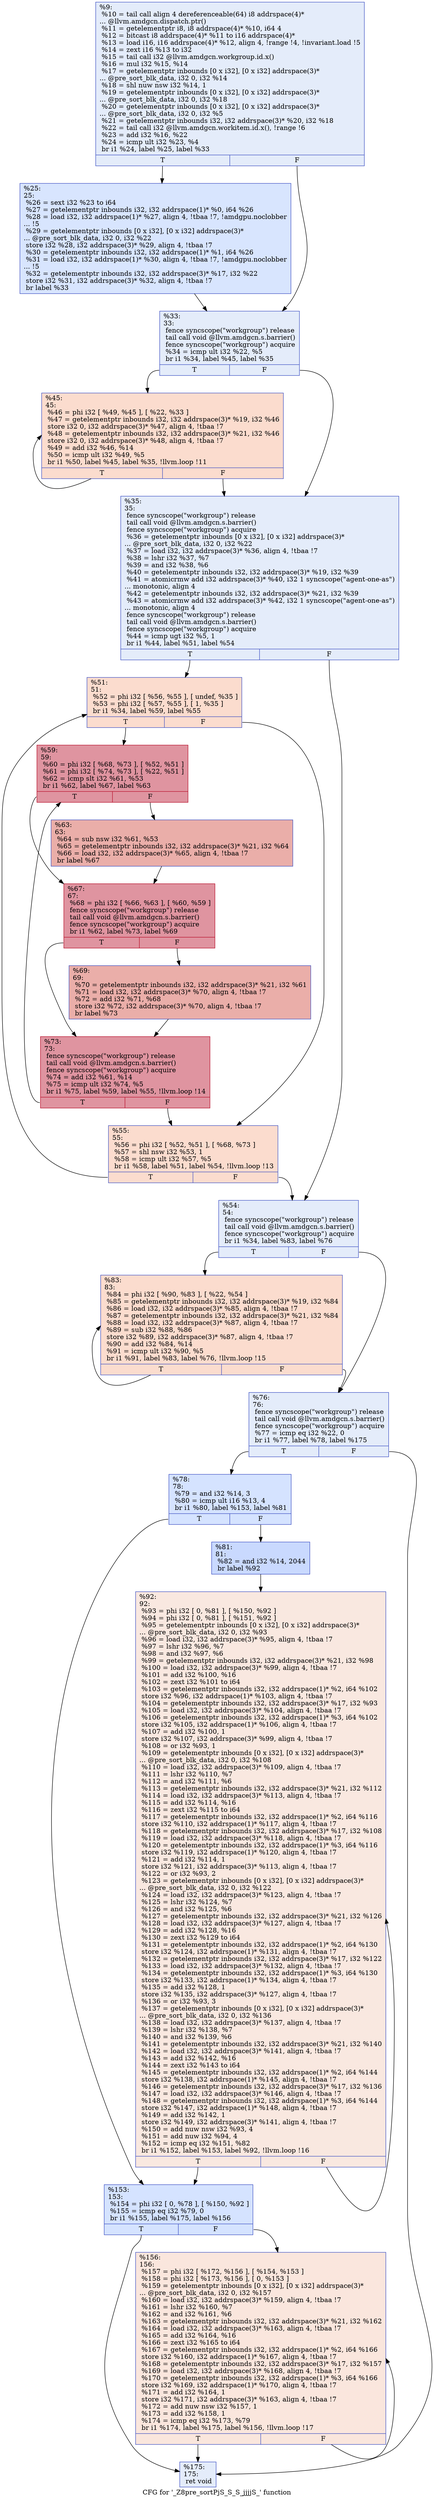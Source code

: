 digraph "CFG for '_Z8pre_sortPjS_S_S_jjjjS_' function" {
	label="CFG for '_Z8pre_sortPjS_S_S_jjjjS_' function";

	Node0x5c6bcd0 [shape=record,color="#3d50c3ff", style=filled, fillcolor="#c1d4f470",label="{%9:\l  %10 = tail call align 4 dereferenceable(64) i8 addrspace(4)*\l... @llvm.amdgcn.dispatch.ptr()\l  %11 = getelementptr i8, i8 addrspace(4)* %10, i64 4\l  %12 = bitcast i8 addrspace(4)* %11 to i16 addrspace(4)*\l  %13 = load i16, i16 addrspace(4)* %12, align 4, !range !4, !invariant.load !5\l  %14 = zext i16 %13 to i32\l  %15 = tail call i32 @llvm.amdgcn.workgroup.id.x()\l  %16 = mul i32 %15, %14\l  %17 = getelementptr inbounds [0 x i32], [0 x i32] addrspace(3)*\l... @pre_sort_blk_data, i32 0, i32 %14\l  %18 = shl nuw nsw i32 %14, 1\l  %19 = getelementptr inbounds [0 x i32], [0 x i32] addrspace(3)*\l... @pre_sort_blk_data, i32 0, i32 %18\l  %20 = getelementptr inbounds [0 x i32], [0 x i32] addrspace(3)*\l... @pre_sort_blk_data, i32 0, i32 %5\l  %21 = getelementptr inbounds i32, i32 addrspace(3)* %20, i32 %18\l  %22 = tail call i32 @llvm.amdgcn.workitem.id.x(), !range !6\l  %23 = add i32 %16, %22\l  %24 = icmp ult i32 %23, %4\l  br i1 %24, label %25, label %33\l|{<s0>T|<s1>F}}"];
	Node0x5c6bcd0:s0 -> Node0x5c6e690;
	Node0x5c6bcd0:s1 -> Node0x5c6e720;
	Node0x5c6e690 [shape=record,color="#3d50c3ff", style=filled, fillcolor="#a7c5fe70",label="{%25:\l25:                                               \l  %26 = sext i32 %23 to i64\l  %27 = getelementptr inbounds i32, i32 addrspace(1)* %0, i64 %26\l  %28 = load i32, i32 addrspace(1)* %27, align 4, !tbaa !7, !amdgpu.noclobber\l... !5\l  %29 = getelementptr inbounds [0 x i32], [0 x i32] addrspace(3)*\l... @pre_sort_blk_data, i32 0, i32 %22\l  store i32 %28, i32 addrspace(3)* %29, align 4, !tbaa !7\l  %30 = getelementptr inbounds i32, i32 addrspace(1)* %1, i64 %26\l  %31 = load i32, i32 addrspace(1)* %30, align 4, !tbaa !7, !amdgpu.noclobber\l... !5\l  %32 = getelementptr inbounds i32, i32 addrspace(3)* %17, i32 %22\l  store i32 %31, i32 addrspace(3)* %32, align 4, !tbaa !7\l  br label %33\l}"];
	Node0x5c6e690 -> Node0x5c6e720;
	Node0x5c6e720 [shape=record,color="#3d50c3ff", style=filled, fillcolor="#c1d4f470",label="{%33:\l33:                                               \l  fence syncscope(\"workgroup\") release\l  tail call void @llvm.amdgcn.s.barrier()\l  fence syncscope(\"workgroup\") acquire\l  %34 = icmp ult i32 %22, %5\l  br i1 %34, label %45, label %35\l|{<s0>T|<s1>F}}"];
	Node0x5c6e720:s0 -> Node0x5c70000;
	Node0x5c6e720:s1 -> Node0x5c70090;
	Node0x5c70090 [shape=record,color="#3d50c3ff", style=filled, fillcolor="#c1d4f470",label="{%35:\l35:                                               \l  fence syncscope(\"workgroup\") release\l  tail call void @llvm.amdgcn.s.barrier()\l  fence syncscope(\"workgroup\") acquire\l  %36 = getelementptr inbounds [0 x i32], [0 x i32] addrspace(3)*\l... @pre_sort_blk_data, i32 0, i32 %22\l  %37 = load i32, i32 addrspace(3)* %36, align 4, !tbaa !7\l  %38 = lshr i32 %37, %7\l  %39 = and i32 %38, %6\l  %40 = getelementptr inbounds i32, i32 addrspace(3)* %19, i32 %39\l  %41 = atomicrmw add i32 addrspace(3)* %40, i32 1 syncscope(\"agent-one-as\")\l... monotonic, align 4\l  %42 = getelementptr inbounds i32, i32 addrspace(3)* %21, i32 %39\l  %43 = atomicrmw add i32 addrspace(3)* %42, i32 1 syncscope(\"agent-one-as\")\l... monotonic, align 4\l  fence syncscope(\"workgroup\") release\l  tail call void @llvm.amdgcn.s.barrier()\l  fence syncscope(\"workgroup\") acquire\l  %44 = icmp ugt i32 %5, 1\l  br i1 %44, label %51, label %54\l|{<s0>T|<s1>F}}"];
	Node0x5c70090:s0 -> Node0x5c70a30;
	Node0x5c70090:s1 -> Node0x5c70a80;
	Node0x5c70000 [shape=record,color="#3d50c3ff", style=filled, fillcolor="#f7af9170",label="{%45:\l45:                                               \l  %46 = phi i32 [ %49, %45 ], [ %22, %33 ]\l  %47 = getelementptr inbounds i32, i32 addrspace(3)* %19, i32 %46\l  store i32 0, i32 addrspace(3)* %47, align 4, !tbaa !7\l  %48 = getelementptr inbounds i32, i32 addrspace(3)* %21, i32 %46\l  store i32 0, i32 addrspace(3)* %48, align 4, !tbaa !7\l  %49 = add i32 %46, %14\l  %50 = icmp ult i32 %49, %5\l  br i1 %50, label %45, label %35, !llvm.loop !11\l|{<s0>T|<s1>F}}"];
	Node0x5c70000:s0 -> Node0x5c70000;
	Node0x5c70000:s1 -> Node0x5c70090;
	Node0x5c70a30 [shape=record,color="#3d50c3ff", style=filled, fillcolor="#f7af9170",label="{%51:\l51:                                               \l  %52 = phi i32 [ %56, %55 ], [ undef, %35 ]\l  %53 = phi i32 [ %57, %55 ], [ 1, %35 ]\l  br i1 %34, label %59, label %55\l|{<s0>T|<s1>F}}"];
	Node0x5c70a30:s0 -> Node0x5c71810;
	Node0x5c70a30:s1 -> Node0x5c711d0;
	Node0x5c70a80 [shape=record,color="#3d50c3ff", style=filled, fillcolor="#c1d4f470",label="{%54:\l54:                                               \l  fence syncscope(\"workgroup\") release\l  tail call void @llvm.amdgcn.s.barrier()\l  fence syncscope(\"workgroup\") acquire\l  br i1 %34, label %83, label %76\l|{<s0>T|<s1>F}}"];
	Node0x5c70a80:s0 -> Node0x5c71af0;
	Node0x5c70a80:s1 -> Node0x5c71b40;
	Node0x5c711d0 [shape=record,color="#3d50c3ff", style=filled, fillcolor="#f7af9170",label="{%55:\l55:                                               \l  %56 = phi i32 [ %52, %51 ], [ %68, %73 ]\l  %57 = shl nsw i32 %53, 1\l  %58 = icmp ult i32 %57, %5\l  br i1 %58, label %51, label %54, !llvm.loop !13\l|{<s0>T|<s1>F}}"];
	Node0x5c711d0:s0 -> Node0x5c70a30;
	Node0x5c711d0:s1 -> Node0x5c70a80;
	Node0x5c71810 [shape=record,color="#b70d28ff", style=filled, fillcolor="#b70d2870",label="{%59:\l59:                                               \l  %60 = phi i32 [ %68, %73 ], [ %52, %51 ]\l  %61 = phi i32 [ %74, %73 ], [ %22, %51 ]\l  %62 = icmp slt i32 %61, %53\l  br i1 %62, label %67, label %63\l|{<s0>T|<s1>F}}"];
	Node0x5c71810:s0 -> Node0x5c72240;
	Node0x5c71810:s1 -> Node0x5c722d0;
	Node0x5c722d0 [shape=record,color="#3d50c3ff", style=filled, fillcolor="#d0473d70",label="{%63:\l63:                                               \l  %64 = sub nsw i32 %61, %53\l  %65 = getelementptr inbounds i32, i32 addrspace(3)* %21, i32 %64\l  %66 = load i32, i32 addrspace(3)* %65, align 4, !tbaa !7\l  br label %67\l}"];
	Node0x5c722d0 -> Node0x5c72240;
	Node0x5c72240 [shape=record,color="#b70d28ff", style=filled, fillcolor="#b70d2870",label="{%67:\l67:                                               \l  %68 = phi i32 [ %66, %63 ], [ %60, %59 ]\l  fence syncscope(\"workgroup\") release\l  tail call void @llvm.amdgcn.s.barrier()\l  fence syncscope(\"workgroup\") acquire\l  br i1 %62, label %73, label %69\l|{<s0>T|<s1>F}}"];
	Node0x5c72240:s0 -> Node0x5c71c80;
	Node0x5c72240:s1 -> Node0x5c72a80;
	Node0x5c72a80 [shape=record,color="#3d50c3ff", style=filled, fillcolor="#d0473d70",label="{%69:\l69:                                               \l  %70 = getelementptr inbounds i32, i32 addrspace(3)* %21, i32 %61\l  %71 = load i32, i32 addrspace(3)* %70, align 4, !tbaa !7\l  %72 = add i32 %71, %68\l  store i32 %72, i32 addrspace(3)* %70, align 4, !tbaa !7\l  br label %73\l}"];
	Node0x5c72a80 -> Node0x5c71c80;
	Node0x5c71c80 [shape=record,color="#b70d28ff", style=filled, fillcolor="#b70d2870",label="{%73:\l73:                                               \l  fence syncscope(\"workgroup\") release\l  tail call void @llvm.amdgcn.s.barrier()\l  fence syncscope(\"workgroup\") acquire\l  %74 = add i32 %61, %14\l  %75 = icmp ult i32 %74, %5\l  br i1 %75, label %59, label %55, !llvm.loop !14\l|{<s0>T|<s1>F}}"];
	Node0x5c71c80:s0 -> Node0x5c71810;
	Node0x5c71c80:s1 -> Node0x5c711d0;
	Node0x5c71b40 [shape=record,color="#3d50c3ff", style=filled, fillcolor="#c1d4f470",label="{%76:\l76:                                               \l  fence syncscope(\"workgroup\") release\l  tail call void @llvm.amdgcn.s.barrier()\l  fence syncscope(\"workgroup\") acquire\l  %77 = icmp eq i32 %22, 0\l  br i1 %77, label %78, label %175\l|{<s0>T|<s1>F}}"];
	Node0x5c71b40:s0 -> Node0x5c733e0;
	Node0x5c71b40:s1 -> Node0x5c73430;
	Node0x5c733e0 [shape=record,color="#3d50c3ff", style=filled, fillcolor="#a1c0ff70",label="{%78:\l78:                                               \l  %79 = and i32 %14, 3\l  %80 = icmp ult i16 %13, 4\l  br i1 %80, label %153, label %81\l|{<s0>T|<s1>F}}"];
	Node0x5c733e0:s0 -> Node0x5c73650;
	Node0x5c733e0:s1 -> Node0x5c736a0;
	Node0x5c736a0 [shape=record,color="#3d50c3ff", style=filled, fillcolor="#85a8fc70",label="{%81:\l81:                                               \l  %82 = and i32 %14, 2044\l  br label %92\l}"];
	Node0x5c736a0 -> Node0x5c73830;
	Node0x5c71af0 [shape=record,color="#3d50c3ff", style=filled, fillcolor="#f7af9170",label="{%83:\l83:                                               \l  %84 = phi i32 [ %90, %83 ], [ %22, %54 ]\l  %85 = getelementptr inbounds i32, i32 addrspace(3)* %19, i32 %84\l  %86 = load i32, i32 addrspace(3)* %85, align 4, !tbaa !7\l  %87 = getelementptr inbounds i32, i32 addrspace(3)* %21, i32 %84\l  %88 = load i32, i32 addrspace(3)* %87, align 4, !tbaa !7\l  %89 = sub i32 %88, %86\l  store i32 %89, i32 addrspace(3)* %87, align 4, !tbaa !7\l  %90 = add i32 %84, %14\l  %91 = icmp ult i32 %90, %5\l  br i1 %91, label %83, label %76, !llvm.loop !15\l|{<s0>T|<s1>F}}"];
	Node0x5c71af0:s0 -> Node0x5c71af0;
	Node0x5c71af0:s1 -> Node0x5c71b40;
	Node0x5c73830 [shape=record,color="#3d50c3ff", style=filled, fillcolor="#f1ccb870",label="{%92:\l92:                                               \l  %93 = phi i32 [ 0, %81 ], [ %150, %92 ]\l  %94 = phi i32 [ 0, %81 ], [ %151, %92 ]\l  %95 = getelementptr inbounds [0 x i32], [0 x i32] addrspace(3)*\l... @pre_sort_blk_data, i32 0, i32 %93\l  %96 = load i32, i32 addrspace(3)* %95, align 4, !tbaa !7\l  %97 = lshr i32 %96, %7\l  %98 = and i32 %97, %6\l  %99 = getelementptr inbounds i32, i32 addrspace(3)* %21, i32 %98\l  %100 = load i32, i32 addrspace(3)* %99, align 4, !tbaa !7\l  %101 = add i32 %100, %16\l  %102 = zext i32 %101 to i64\l  %103 = getelementptr inbounds i32, i32 addrspace(1)* %2, i64 %102\l  store i32 %96, i32 addrspace(1)* %103, align 4, !tbaa !7\l  %104 = getelementptr inbounds i32, i32 addrspace(3)* %17, i32 %93\l  %105 = load i32, i32 addrspace(3)* %104, align 4, !tbaa !7\l  %106 = getelementptr inbounds i32, i32 addrspace(1)* %3, i64 %102\l  store i32 %105, i32 addrspace(1)* %106, align 4, !tbaa !7\l  %107 = add i32 %100, 1\l  store i32 %107, i32 addrspace(3)* %99, align 4, !tbaa !7\l  %108 = or i32 %93, 1\l  %109 = getelementptr inbounds [0 x i32], [0 x i32] addrspace(3)*\l... @pre_sort_blk_data, i32 0, i32 %108\l  %110 = load i32, i32 addrspace(3)* %109, align 4, !tbaa !7\l  %111 = lshr i32 %110, %7\l  %112 = and i32 %111, %6\l  %113 = getelementptr inbounds i32, i32 addrspace(3)* %21, i32 %112\l  %114 = load i32, i32 addrspace(3)* %113, align 4, !tbaa !7\l  %115 = add i32 %114, %16\l  %116 = zext i32 %115 to i64\l  %117 = getelementptr inbounds i32, i32 addrspace(1)* %2, i64 %116\l  store i32 %110, i32 addrspace(1)* %117, align 4, !tbaa !7\l  %118 = getelementptr inbounds i32, i32 addrspace(3)* %17, i32 %108\l  %119 = load i32, i32 addrspace(3)* %118, align 4, !tbaa !7\l  %120 = getelementptr inbounds i32, i32 addrspace(1)* %3, i64 %116\l  store i32 %119, i32 addrspace(1)* %120, align 4, !tbaa !7\l  %121 = add i32 %114, 1\l  store i32 %121, i32 addrspace(3)* %113, align 4, !tbaa !7\l  %122 = or i32 %93, 2\l  %123 = getelementptr inbounds [0 x i32], [0 x i32] addrspace(3)*\l... @pre_sort_blk_data, i32 0, i32 %122\l  %124 = load i32, i32 addrspace(3)* %123, align 4, !tbaa !7\l  %125 = lshr i32 %124, %7\l  %126 = and i32 %125, %6\l  %127 = getelementptr inbounds i32, i32 addrspace(3)* %21, i32 %126\l  %128 = load i32, i32 addrspace(3)* %127, align 4, !tbaa !7\l  %129 = add i32 %128, %16\l  %130 = zext i32 %129 to i64\l  %131 = getelementptr inbounds i32, i32 addrspace(1)* %2, i64 %130\l  store i32 %124, i32 addrspace(1)* %131, align 4, !tbaa !7\l  %132 = getelementptr inbounds i32, i32 addrspace(3)* %17, i32 %122\l  %133 = load i32, i32 addrspace(3)* %132, align 4, !tbaa !7\l  %134 = getelementptr inbounds i32, i32 addrspace(1)* %3, i64 %130\l  store i32 %133, i32 addrspace(1)* %134, align 4, !tbaa !7\l  %135 = add i32 %128, 1\l  store i32 %135, i32 addrspace(3)* %127, align 4, !tbaa !7\l  %136 = or i32 %93, 3\l  %137 = getelementptr inbounds [0 x i32], [0 x i32] addrspace(3)*\l... @pre_sort_blk_data, i32 0, i32 %136\l  %138 = load i32, i32 addrspace(3)* %137, align 4, !tbaa !7\l  %139 = lshr i32 %138, %7\l  %140 = and i32 %139, %6\l  %141 = getelementptr inbounds i32, i32 addrspace(3)* %21, i32 %140\l  %142 = load i32, i32 addrspace(3)* %141, align 4, !tbaa !7\l  %143 = add i32 %142, %16\l  %144 = zext i32 %143 to i64\l  %145 = getelementptr inbounds i32, i32 addrspace(1)* %2, i64 %144\l  store i32 %138, i32 addrspace(1)* %145, align 4, !tbaa !7\l  %146 = getelementptr inbounds i32, i32 addrspace(3)* %17, i32 %136\l  %147 = load i32, i32 addrspace(3)* %146, align 4, !tbaa !7\l  %148 = getelementptr inbounds i32, i32 addrspace(1)* %3, i64 %144\l  store i32 %147, i32 addrspace(1)* %148, align 4, !tbaa !7\l  %149 = add i32 %142, 1\l  store i32 %149, i32 addrspace(3)* %141, align 4, !tbaa !7\l  %150 = add nuw nsw i32 %93, 4\l  %151 = add nuw i32 %94, 4\l  %152 = icmp eq i32 %151, %82\l  br i1 %152, label %153, label %92, !llvm.loop !16\l|{<s0>T|<s1>F}}"];
	Node0x5c73830:s0 -> Node0x5c73650;
	Node0x5c73830:s1 -> Node0x5c73830;
	Node0x5c73650 [shape=record,color="#3d50c3ff", style=filled, fillcolor="#a1c0ff70",label="{%153:\l153:                                              \l  %154 = phi i32 [ 0, %78 ], [ %150, %92 ]\l  %155 = icmp eq i32 %79, 0\l  br i1 %155, label %175, label %156\l|{<s0>T|<s1>F}}"];
	Node0x5c73650:s0 -> Node0x5c73430;
	Node0x5c73650:s1 -> Node0x5c76fd0;
	Node0x5c76fd0 [shape=record,color="#3d50c3ff", style=filled, fillcolor="#f3c7b170",label="{%156:\l156:                                              \l  %157 = phi i32 [ %172, %156 ], [ %154, %153 ]\l  %158 = phi i32 [ %173, %156 ], [ 0, %153 ]\l  %159 = getelementptr inbounds [0 x i32], [0 x i32] addrspace(3)*\l... @pre_sort_blk_data, i32 0, i32 %157\l  %160 = load i32, i32 addrspace(3)* %159, align 4, !tbaa !7\l  %161 = lshr i32 %160, %7\l  %162 = and i32 %161, %6\l  %163 = getelementptr inbounds i32, i32 addrspace(3)* %21, i32 %162\l  %164 = load i32, i32 addrspace(3)* %163, align 4, !tbaa !7\l  %165 = add i32 %164, %16\l  %166 = zext i32 %165 to i64\l  %167 = getelementptr inbounds i32, i32 addrspace(1)* %2, i64 %166\l  store i32 %160, i32 addrspace(1)* %167, align 4, !tbaa !7\l  %168 = getelementptr inbounds i32, i32 addrspace(3)* %17, i32 %157\l  %169 = load i32, i32 addrspace(3)* %168, align 4, !tbaa !7\l  %170 = getelementptr inbounds i32, i32 addrspace(1)* %3, i64 %166\l  store i32 %169, i32 addrspace(1)* %170, align 4, !tbaa !7\l  %171 = add i32 %164, 1\l  store i32 %171, i32 addrspace(3)* %163, align 4, !tbaa !7\l  %172 = add nuw nsw i32 %157, 1\l  %173 = add i32 %158, 1\l  %174 = icmp eq i32 %173, %79\l  br i1 %174, label %175, label %156, !llvm.loop !17\l|{<s0>T|<s1>F}}"];
	Node0x5c76fd0:s0 -> Node0x5c73430;
	Node0x5c76fd0:s1 -> Node0x5c76fd0;
	Node0x5c73430 [shape=record,color="#3d50c3ff", style=filled, fillcolor="#c1d4f470",label="{%175:\l175:                                              \l  ret void\l}"];
}
